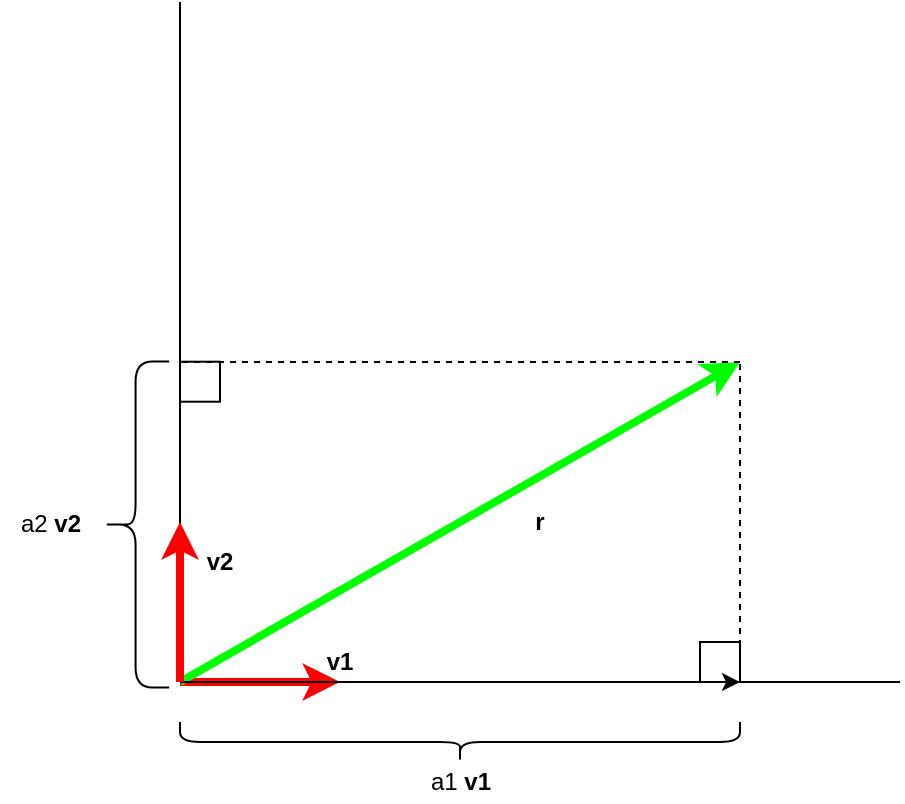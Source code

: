 <mxfile version="14.6.9" type="device"><diagram id="gYhMoSLp61GM3_JSxnge" name="Page-1"><mxGraphModel dx="720" dy="508" grid="1" gridSize="10" guides="1" tooltips="1" connect="1" arrows="1" fold="1" page="1" pageScale="1" pageWidth="850" pageHeight="1100" math="0" shadow="0"><root><mxCell id="0"/><mxCell id="1" parent="0"/><mxCell id="jXit_jhUxlAtoGOBwBVN-22" value="" style="rounded=0;whiteSpace=wrap;html=1;" vertex="1" parent="1"><mxGeometry x="420" y="330" width="20" height="20" as="geometry"/></mxCell><mxCell id="jXit_jhUxlAtoGOBwBVN-24" value="" style="rounded=0;whiteSpace=wrap;html=1;rotation=-90;" vertex="1" parent="1"><mxGeometry x="160" y="189.85" width="20" height="20" as="geometry"/></mxCell><mxCell id="jXit_jhUxlAtoGOBwBVN-4" value="" style="endArrow=classic;html=1;strokeWidth=4;strokeColor=#FF0000;" edge="1" parent="1"><mxGeometry width="50" height="50" relative="1" as="geometry"><mxPoint x="160" y="350" as="sourcePoint"/><mxPoint x="240" y="350" as="targetPoint"/></mxGeometry></mxCell><mxCell id="jXit_jhUxlAtoGOBwBVN-5" value="" style="endArrow=classic;html=1;strokeWidth=4;strokeColor=#00FF00;" edge="1" parent="1"><mxGeometry width="50" height="50" relative="1" as="geometry"><mxPoint x="160" y="350" as="sourcePoint"/><mxPoint x="440" y="190" as="targetPoint"/></mxGeometry></mxCell><mxCell id="jXit_jhUxlAtoGOBwBVN-9" value="" style="endArrow=none;html=1;strokeWidth=1;" edge="1" parent="1"><mxGeometry width="50" height="50" relative="1" as="geometry"><mxPoint x="160" y="350" as="sourcePoint"/><mxPoint x="520" y="350" as="targetPoint"/></mxGeometry></mxCell><mxCell id="jXit_jhUxlAtoGOBwBVN-10" value="" style="endArrow=none;html=1;strokeWidth=1;startArrow=none;" edge="1" parent="1"><mxGeometry width="50" height="50" relative="1" as="geometry"><mxPoint x="160" y="350" as="sourcePoint"/><mxPoint x="160" y="10" as="targetPoint"/></mxGeometry></mxCell><mxCell id="jXit_jhUxlAtoGOBwBVN-11" value="" style="endArrow=none;dashed=1;html=1;strokeColor=#000000;strokeWidth=1;" edge="1" parent="1"><mxGeometry width="50" height="50" relative="1" as="geometry"><mxPoint x="440" y="350" as="sourcePoint"/><mxPoint x="440" y="190" as="targetPoint"/></mxGeometry></mxCell><mxCell id="jXit_jhUxlAtoGOBwBVN-12" value="" style="endArrow=none;dashed=1;html=1;strokeColor=#000000;strokeWidth=1;" edge="1" parent="1"><mxGeometry width="50" height="50" relative="1" as="geometry"><mxPoint x="440" y="190" as="sourcePoint"/><mxPoint x="160" y="190" as="targetPoint"/></mxGeometry></mxCell><mxCell id="jXit_jhUxlAtoGOBwBVN-14" value="" style="endArrow=classic;html=1;strokeColor=#000000;strokeWidth=1;" edge="1" parent="1"><mxGeometry width="50" height="50" relative="1" as="geometry"><mxPoint x="160" y="350" as="sourcePoint"/><mxPoint x="440" y="350" as="targetPoint"/></mxGeometry></mxCell><mxCell id="jXit_jhUxlAtoGOBwBVN-15" value="&lt;b&gt;r&lt;/b&gt;" style="text;html=1;strokeColor=none;fillColor=none;align=center;verticalAlign=middle;whiteSpace=wrap;rounded=0;" vertex="1" parent="1"><mxGeometry x="320" y="260" width="40" height="20" as="geometry"/></mxCell><mxCell id="jXit_jhUxlAtoGOBwBVN-18" value="" style="shape=curlyBracket;whiteSpace=wrap;html=1;rounded=1;flipH=1;rotation=90;" vertex="1" parent="1"><mxGeometry x="290" y="240" width="20" height="280" as="geometry"/></mxCell><mxCell id="jXit_jhUxlAtoGOBwBVN-19" value="a1 &lt;b&gt;v1&lt;/b&gt;" style="text;html=1;align=center;verticalAlign=middle;resizable=0;points=[];autosize=1;strokeColor=none;" vertex="1" parent="1"><mxGeometry x="275" y="390" width="50" height="20" as="geometry"/></mxCell><mxCell id="jXit_jhUxlAtoGOBwBVN-20" value="" style="shape=curlyBracket;whiteSpace=wrap;html=1;rounded=1;flipH=1;rotation=-180;" vertex="1" parent="1"><mxGeometry x="121" y="189.69" width="33.57" height="163" as="geometry"/></mxCell><mxCell id="jXit_jhUxlAtoGOBwBVN-21" value="a2&amp;nbsp;&lt;b&gt;v2&lt;/b&gt;" style="text;html=1;align=center;verticalAlign=middle;resizable=0;points=[];autosize=1;strokeColor=none;" vertex="1" parent="1"><mxGeometry x="70" y="261.19" width="50" height="20" as="geometry"/></mxCell><mxCell id="jXit_jhUxlAtoGOBwBVN-26" value="" style="endArrow=none;html=1;strokeColor=#000000;strokeWidth=1;" edge="1" parent="1"><mxGeometry width="50" height="50" relative="1" as="geometry"><mxPoint x="160" y="350" as="sourcePoint"/><mxPoint x="160" y="330" as="targetPoint"/></mxGeometry></mxCell><mxCell id="jXit_jhUxlAtoGOBwBVN-27" value="" style="endArrow=none;html=1;strokeWidth=1;" edge="1" parent="1"><mxGeometry width="50" height="50" relative="1" as="geometry"><mxPoint x="160" y="350" as="sourcePoint"/><mxPoint x="160" y="330" as="targetPoint"/></mxGeometry></mxCell><mxCell id="jXit_jhUxlAtoGOBwBVN-28" value="" style="endArrow=classic;html=1;strokeWidth=4;strokeColor=#FF0000;" edge="1" parent="1"><mxGeometry width="50" height="50" relative="1" as="geometry"><mxPoint x="160" y="350" as="sourcePoint"/><mxPoint x="160" y="270" as="targetPoint"/></mxGeometry></mxCell><mxCell id="jXit_jhUxlAtoGOBwBVN-32" value="&lt;b&gt;v2&lt;/b&gt;" style="text;html=1;strokeColor=none;fillColor=none;align=center;verticalAlign=middle;whiteSpace=wrap;rounded=0;" vertex="1" parent="1"><mxGeometry x="160" y="280" width="40" height="20" as="geometry"/></mxCell><mxCell id="jXit_jhUxlAtoGOBwBVN-33" value="&lt;b&gt;v1&lt;/b&gt;" style="text;html=1;strokeColor=none;fillColor=none;align=center;verticalAlign=middle;whiteSpace=wrap;rounded=0;" vertex="1" parent="1"><mxGeometry x="220" y="330" width="40" height="20" as="geometry"/></mxCell></root></mxGraphModel></diagram></mxfile>